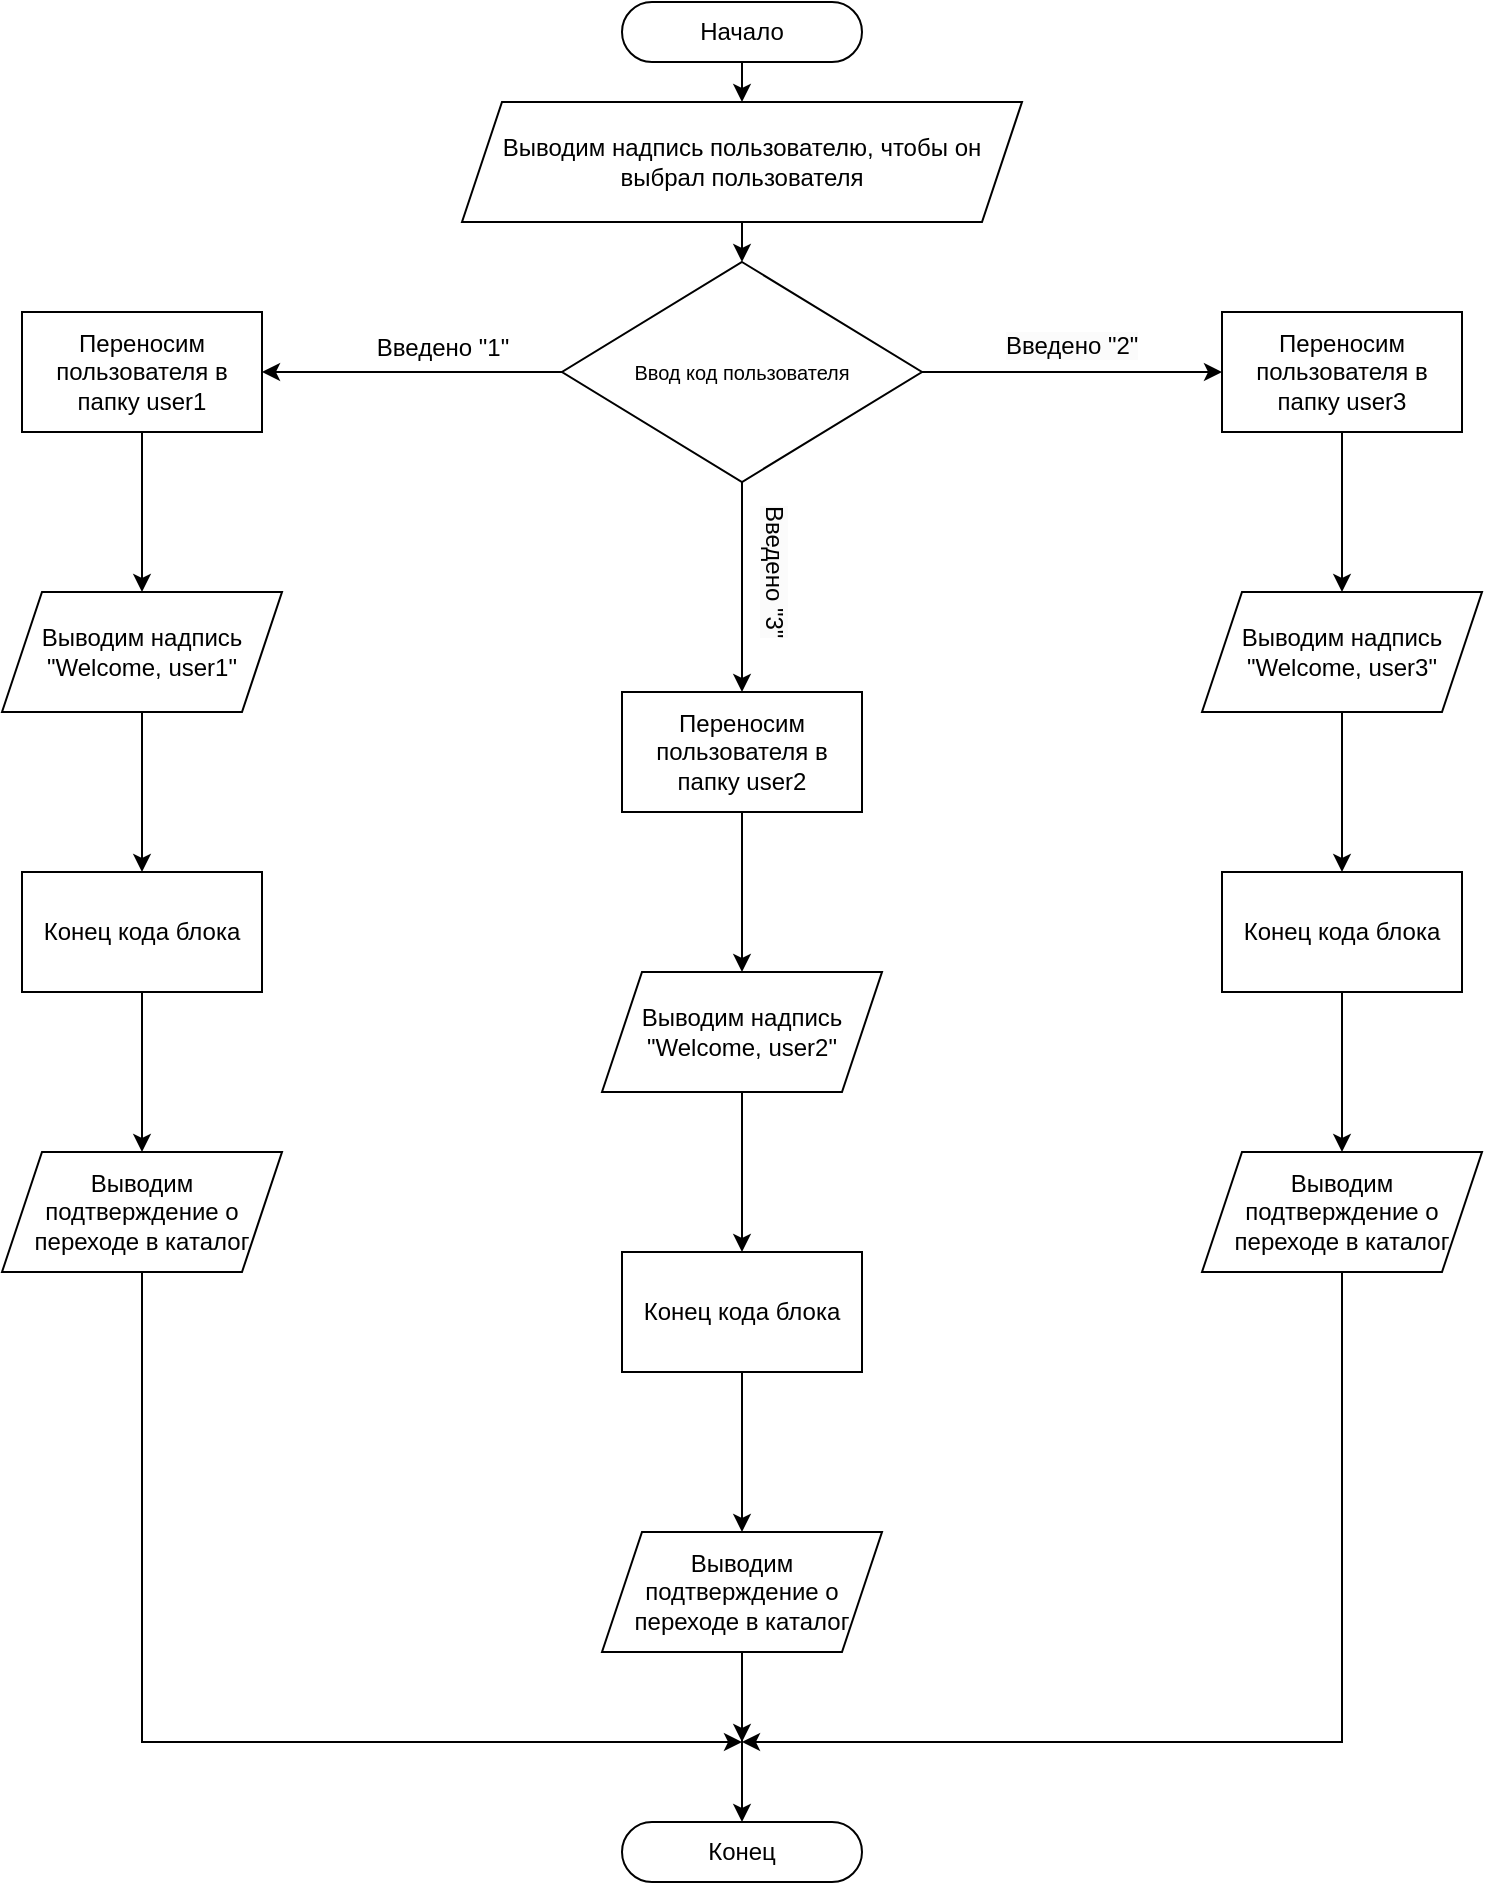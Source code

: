 <mxfile version="22.1.4" type="github">
  <diagram name="Страница — 1" id="DW_KyMR2rjuOUO8UWQdG">
    <mxGraphModel dx="473" dy="526" grid="1" gridSize="10" guides="1" tooltips="1" connect="1" arrows="1" fold="1" page="1" pageScale="1" pageWidth="827" pageHeight="1169" math="0" shadow="0">
      <root>
        <mxCell id="0" />
        <mxCell id="1" parent="0" />
        <mxCell id="iM0jPdQqgRtytacEko40-1" value="Начало" style="rounded=1;whiteSpace=wrap;html=1;arcSize=50;" parent="1" vertex="1">
          <mxGeometry x="320" y="10" width="120" height="30" as="geometry" />
        </mxCell>
        <mxCell id="iM0jPdQqgRtytacEko40-2" value="" style="endArrow=classic;html=1;rounded=0;exitX=0.5;exitY=1;exitDx=0;exitDy=0;" parent="1" source="iM0jPdQqgRtytacEko40-1" target="iM0jPdQqgRtytacEko40-3" edge="1">
          <mxGeometry width="50" height="50" relative="1" as="geometry">
            <mxPoint x="360" y="90" as="sourcePoint" />
            <mxPoint x="380" y="80" as="targetPoint" />
          </mxGeometry>
        </mxCell>
        <mxCell id="iM0jPdQqgRtytacEko40-3" value="Выводим надпись пользователю, чтобы он выбрал пользователя" style="shape=parallelogram;perimeter=parallelogramPerimeter;whiteSpace=wrap;html=1;fixedSize=1;" parent="1" vertex="1">
          <mxGeometry x="240" y="60" width="280" height="60" as="geometry" />
        </mxCell>
        <mxCell id="iM0jPdQqgRtytacEko40-9" value="" style="edgeStyle=orthogonalEdgeStyle;rounded=0;orthogonalLoop=1;jettySize=auto;html=1;" parent="1" source="iM0jPdQqgRtytacEko40-4" target="iM0jPdQqgRtytacEko40-8" edge="1">
          <mxGeometry relative="1" as="geometry" />
        </mxCell>
        <mxCell id="iM0jPdQqgRtytacEko40-11" value="" style="edgeStyle=orthogonalEdgeStyle;rounded=0;orthogonalLoop=1;jettySize=auto;html=1;" parent="1" source="iM0jPdQqgRtytacEko40-4" target="iM0jPdQqgRtytacEko40-10" edge="1">
          <mxGeometry relative="1" as="geometry" />
        </mxCell>
        <mxCell id="iM0jPdQqgRtytacEko40-13" value="" style="edgeStyle=orthogonalEdgeStyle;rounded=0;orthogonalLoop=1;jettySize=auto;html=1;" parent="1" source="iM0jPdQqgRtytacEko40-4" target="iM0jPdQqgRtytacEko40-12" edge="1">
          <mxGeometry relative="1" as="geometry" />
        </mxCell>
        <mxCell id="iM0jPdQqgRtytacEko40-4" value="&lt;font style=&quot;font-size: 10px;&quot;&gt;Ввод код пользователя&lt;/font&gt;" style="rhombus;whiteSpace=wrap;html=1;" parent="1" vertex="1">
          <mxGeometry x="290" y="140" width="180" height="110" as="geometry" />
        </mxCell>
        <mxCell id="iM0jPdQqgRtytacEko40-5" value="" style="endArrow=classic;html=1;rounded=0;entryX=0.5;entryY=0;entryDx=0;entryDy=0;exitX=0.5;exitY=1;exitDx=0;exitDy=0;" parent="1" source="iM0jPdQqgRtytacEko40-3" target="iM0jPdQqgRtytacEko40-4" edge="1">
          <mxGeometry width="50" height="50" relative="1" as="geometry">
            <mxPoint x="360" y="230" as="sourcePoint" />
            <mxPoint x="410" y="180" as="targetPoint" />
          </mxGeometry>
        </mxCell>
        <mxCell id="iM0jPdQqgRtytacEko40-21" value="" style="edgeStyle=orthogonalEdgeStyle;rounded=0;orthogonalLoop=1;jettySize=auto;html=1;" parent="1" source="iM0jPdQqgRtytacEko40-8" target="iM0jPdQqgRtytacEko40-20" edge="1">
          <mxGeometry relative="1" as="geometry" />
        </mxCell>
        <mxCell id="iM0jPdQqgRtytacEko40-8" value="Переносим пользователя в папку user3" style="whiteSpace=wrap;html=1;" parent="1" vertex="1">
          <mxGeometry x="620" y="165" width="120" height="60" as="geometry" />
        </mxCell>
        <mxCell id="iM0jPdQqgRtytacEko40-15" value="" style="edgeStyle=orthogonalEdgeStyle;rounded=0;orthogonalLoop=1;jettySize=auto;html=1;" parent="1" source="iM0jPdQqgRtytacEko40-10" target="iM0jPdQqgRtytacEko40-14" edge="1">
          <mxGeometry relative="1" as="geometry" />
        </mxCell>
        <mxCell id="iM0jPdQqgRtytacEko40-10" value="Переносим пользователя в папку user1" style="whiteSpace=wrap;html=1;" parent="1" vertex="1">
          <mxGeometry x="20" y="165" width="120" height="60" as="geometry" />
        </mxCell>
        <mxCell id="iM0jPdQqgRtytacEko40-17" value="" style="edgeStyle=orthogonalEdgeStyle;rounded=0;orthogonalLoop=1;jettySize=auto;html=1;" parent="1" source="iM0jPdQqgRtytacEko40-12" target="iM0jPdQqgRtytacEko40-16" edge="1">
          <mxGeometry relative="1" as="geometry" />
        </mxCell>
        <mxCell id="iM0jPdQqgRtytacEko40-12" value="Переносим пользователя в папку user2" style="whiteSpace=wrap;html=1;" parent="1" vertex="1">
          <mxGeometry x="320" y="355" width="120" height="60" as="geometry" />
        </mxCell>
        <mxCell id="iM0jPdQqgRtytacEko40-23" value="" style="edgeStyle=orthogonalEdgeStyle;rounded=0;orthogonalLoop=1;jettySize=auto;html=1;" parent="1" source="iM0jPdQqgRtytacEko40-14" target="iM0jPdQqgRtytacEko40-22" edge="1">
          <mxGeometry relative="1" as="geometry" />
        </mxCell>
        <mxCell id="iM0jPdQqgRtytacEko40-14" value="Выводим надпись&lt;br&gt;&quot;Welcome, user1&quot;" style="shape=parallelogram;perimeter=parallelogramPerimeter;whiteSpace=wrap;html=1;fixedSize=1;" parent="1" vertex="1">
          <mxGeometry x="10" y="305" width="140" height="60" as="geometry" />
        </mxCell>
        <mxCell id="iM0jPdQqgRtytacEko40-25" value="" style="edgeStyle=orthogonalEdgeStyle;rounded=0;orthogonalLoop=1;jettySize=auto;html=1;" parent="1" source="iM0jPdQqgRtytacEko40-16" target="iM0jPdQqgRtytacEko40-24" edge="1">
          <mxGeometry relative="1" as="geometry" />
        </mxCell>
        <mxCell id="iM0jPdQqgRtytacEko40-16" value="Выводим надпись&lt;br style=&quot;border-color: var(--border-color);&quot;&gt;&quot;Welcome, user2&quot;" style="shape=parallelogram;perimeter=parallelogramPerimeter;whiteSpace=wrap;html=1;fixedSize=1;" parent="1" vertex="1">
          <mxGeometry x="310" y="495" width="140" height="60" as="geometry" />
        </mxCell>
        <mxCell id="iM0jPdQqgRtytacEko40-27" value="" style="edgeStyle=orthogonalEdgeStyle;rounded=0;orthogonalLoop=1;jettySize=auto;html=1;" parent="1" source="iM0jPdQqgRtytacEko40-20" target="iM0jPdQqgRtytacEko40-26" edge="1">
          <mxGeometry relative="1" as="geometry" />
        </mxCell>
        <mxCell id="iM0jPdQqgRtytacEko40-20" value="Выводим надпись&lt;br style=&quot;border-color: var(--border-color);&quot;&gt;&quot;Welcome, user3&quot;" style="shape=parallelogram;perimeter=parallelogramPerimeter;whiteSpace=wrap;html=1;fixedSize=1;" parent="1" vertex="1">
          <mxGeometry x="610" y="305" width="140" height="60" as="geometry" />
        </mxCell>
        <mxCell id="iM0jPdQqgRtytacEko40-31" value="" style="edgeStyle=orthogonalEdgeStyle;rounded=0;orthogonalLoop=1;jettySize=auto;html=1;" parent="1" source="iM0jPdQqgRtytacEko40-22" target="iM0jPdQqgRtytacEko40-30" edge="1">
          <mxGeometry relative="1" as="geometry" />
        </mxCell>
        <mxCell id="iM0jPdQqgRtytacEko40-22" value="Конец кода блока" style="whiteSpace=wrap;html=1;" parent="1" vertex="1">
          <mxGeometry x="20" y="445" width="120" height="60" as="geometry" />
        </mxCell>
        <mxCell id="iM0jPdQqgRtytacEko40-29" value="" style="edgeStyle=orthogonalEdgeStyle;rounded=0;orthogonalLoop=1;jettySize=auto;html=1;" parent="1" source="iM0jPdQqgRtytacEko40-24" target="iM0jPdQqgRtytacEko40-28" edge="1">
          <mxGeometry relative="1" as="geometry" />
        </mxCell>
        <mxCell id="iM0jPdQqgRtytacEko40-24" value="Конец кода блока" style="whiteSpace=wrap;html=1;" parent="1" vertex="1">
          <mxGeometry x="320" y="635" width="120" height="60" as="geometry" />
        </mxCell>
        <mxCell id="iM0jPdQqgRtytacEko40-34" value="" style="edgeStyle=orthogonalEdgeStyle;rounded=0;orthogonalLoop=1;jettySize=auto;html=1;" parent="1" source="iM0jPdQqgRtytacEko40-26" target="iM0jPdQqgRtytacEko40-33" edge="1">
          <mxGeometry relative="1" as="geometry" />
        </mxCell>
        <mxCell id="iM0jPdQqgRtytacEko40-26" value="Конец кода блока" style="whiteSpace=wrap;html=1;" parent="1" vertex="1">
          <mxGeometry x="620" y="445" width="120" height="60" as="geometry" />
        </mxCell>
        <mxCell id="iM0jPdQqgRtytacEko40-28" value="Выводим подтверждение о переходе в каталог" style="shape=parallelogram;perimeter=parallelogramPerimeter;whiteSpace=wrap;html=1;fixedSize=1;" parent="1" vertex="1">
          <mxGeometry x="310" y="775" width="140" height="60" as="geometry" />
        </mxCell>
        <mxCell id="iM0jPdQqgRtytacEko40-30" value="Выводим подтверждение о переходе в каталог" style="shape=parallelogram;perimeter=parallelogramPerimeter;whiteSpace=wrap;html=1;fixedSize=1;" parent="1" vertex="1">
          <mxGeometry x="10" y="585" width="140" height="60" as="geometry" />
        </mxCell>
        <mxCell id="iM0jPdQqgRtytacEko40-33" value="Выводим подтверждение о переходе в каталог" style="shape=parallelogram;perimeter=parallelogramPerimeter;whiteSpace=wrap;html=1;fixedSize=1;" parent="1" vertex="1">
          <mxGeometry x="610" y="585" width="140" height="60" as="geometry" />
        </mxCell>
        <mxCell id="iM0jPdQqgRtytacEko40-35" value="Конец" style="rounded=1;whiteSpace=wrap;html=1;arcSize=50;" parent="1" vertex="1">
          <mxGeometry x="320" y="920" width="120" height="30" as="geometry" />
        </mxCell>
        <mxCell id="iM0jPdQqgRtytacEko40-36" value="" style="endArrow=classic;html=1;rounded=0;exitX=0.5;exitY=1;exitDx=0;exitDy=0;" parent="1" source="iM0jPdQqgRtytacEko40-28" edge="1">
          <mxGeometry width="50" height="50" relative="1" as="geometry">
            <mxPoint x="320" y="860" as="sourcePoint" />
            <mxPoint x="380" y="880" as="targetPoint" />
          </mxGeometry>
        </mxCell>
        <mxCell id="iM0jPdQqgRtytacEko40-37" value="" style="endArrow=classic;html=1;rounded=0;exitX=0.5;exitY=1;exitDx=0;exitDy=0;" parent="1" source="iM0jPdQqgRtytacEko40-33" edge="1">
          <mxGeometry width="50" height="50" relative="1" as="geometry">
            <mxPoint x="470" y="860" as="sourcePoint" />
            <mxPoint x="380" y="880" as="targetPoint" />
            <Array as="points">
              <mxPoint x="680" y="880" />
            </Array>
          </mxGeometry>
        </mxCell>
        <mxCell id="iM0jPdQqgRtytacEko40-38" value="" style="endArrow=classic;html=1;rounded=0;exitX=0.5;exitY=1;exitDx=0;exitDy=0;" parent="1" source="iM0jPdQqgRtytacEko40-30" edge="1">
          <mxGeometry width="50" height="50" relative="1" as="geometry">
            <mxPoint x="160" y="860" as="sourcePoint" />
            <mxPoint x="380" y="880" as="targetPoint" />
            <Array as="points">
              <mxPoint x="80" y="880" />
            </Array>
          </mxGeometry>
        </mxCell>
        <mxCell id="iM0jPdQqgRtytacEko40-39" value="" style="endArrow=classic;html=1;rounded=0;entryX=0.5;entryY=0;entryDx=0;entryDy=0;exitX=0.5;exitY=1;exitDx=0;exitDy=0;" parent="1" source="iM0jPdQqgRtytacEko40-28" target="iM0jPdQqgRtytacEko40-35" edge="1">
          <mxGeometry width="50" height="50" relative="1" as="geometry">
            <mxPoint x="380" y="880" as="sourcePoint" />
            <mxPoint x="360" y="860" as="targetPoint" />
          </mxGeometry>
        </mxCell>
        <mxCell id="iM0jPdQqgRtytacEko40-40" value="Введено &quot;1&quot;" style="text;html=1;align=center;verticalAlign=middle;resizable=0;points=[];autosize=1;strokeColor=none;fillColor=none;" parent="1" vertex="1">
          <mxGeometry x="185" y="168" width="90" height="30" as="geometry" />
        </mxCell>
        <mxCell id="iM0jPdQqgRtytacEko40-41" value="&lt;span style=&quot;color: rgb(0, 0, 0); font-family: Helvetica; font-size: 12px; font-style: normal; font-variant-ligatures: normal; font-variant-caps: normal; font-weight: 400; letter-spacing: normal; orphans: 2; text-align: center; text-indent: 0px; text-transform: none; widows: 2; word-spacing: 0px; -webkit-text-stroke-width: 0px; background-color: rgb(251, 251, 251); text-decoration-thickness: initial; text-decoration-style: initial; text-decoration-color: initial; float: none; display: inline !important;&quot;&gt;Введено &quot;2&quot;&lt;/span&gt;" style="text;whiteSpace=wrap;html=1;" parent="1" vertex="1">
          <mxGeometry x="510" y="168" width="100" height="40" as="geometry" />
        </mxCell>
        <mxCell id="iM0jPdQqgRtytacEko40-42" value="&lt;span style=&quot;color: rgb(0, 0, 0); font-family: Helvetica; font-size: 12px; font-style: normal; font-variant-ligatures: normal; font-variant-caps: normal; font-weight: 400; letter-spacing: normal; orphans: 2; text-align: center; text-indent: 0px; text-transform: none; widows: 2; word-spacing: 0px; -webkit-text-stroke-width: 0px; background-color: rgb(251, 251, 251); text-decoration-thickness: initial; text-decoration-style: initial; text-decoration-color: initial; float: none; display: inline !important;&quot;&gt;Введено &quot;3&quot;&lt;/span&gt;" style="text;whiteSpace=wrap;html=1;rotation=90;" parent="1" vertex="1">
          <mxGeometry x="340" y="290" width="100" height="40" as="geometry" />
        </mxCell>
      </root>
    </mxGraphModel>
  </diagram>
</mxfile>
